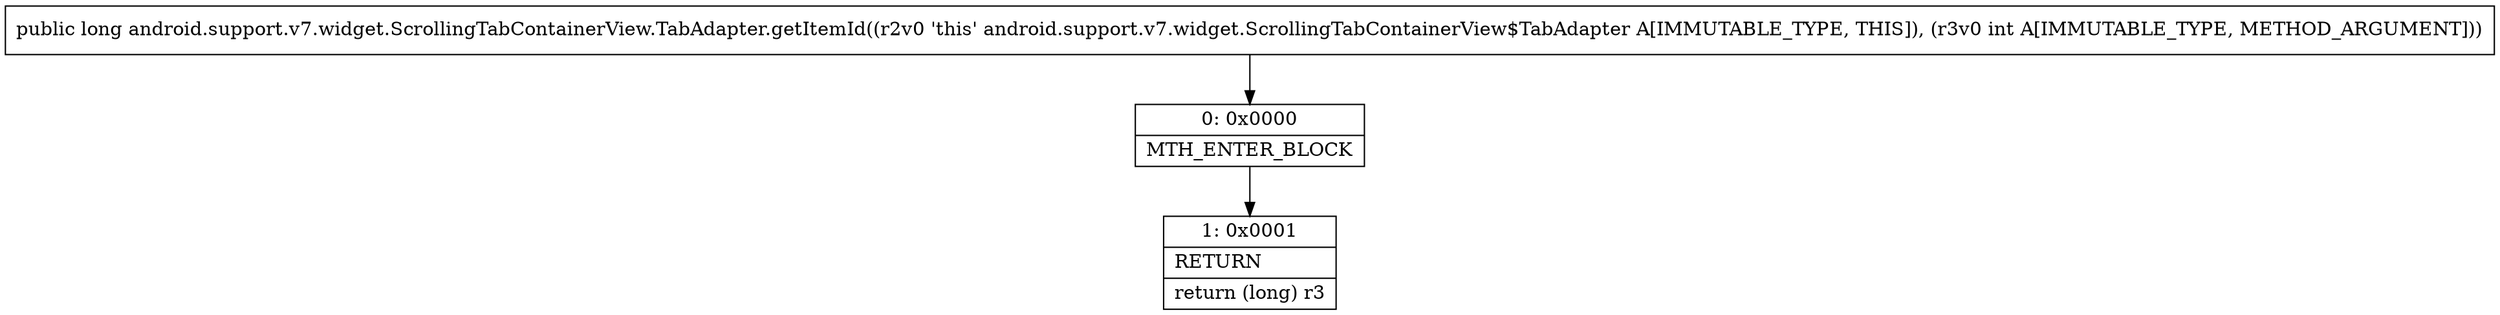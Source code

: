 digraph "CFG forandroid.support.v7.widget.ScrollingTabContainerView.TabAdapter.getItemId(I)J" {
Node_0 [shape=record,label="{0\:\ 0x0000|MTH_ENTER_BLOCK\l}"];
Node_1 [shape=record,label="{1\:\ 0x0001|RETURN\l|return (long) r3\l}"];
MethodNode[shape=record,label="{public long android.support.v7.widget.ScrollingTabContainerView.TabAdapter.getItemId((r2v0 'this' android.support.v7.widget.ScrollingTabContainerView$TabAdapter A[IMMUTABLE_TYPE, THIS]), (r3v0 int A[IMMUTABLE_TYPE, METHOD_ARGUMENT])) }"];
MethodNode -> Node_0;
Node_0 -> Node_1;
}

